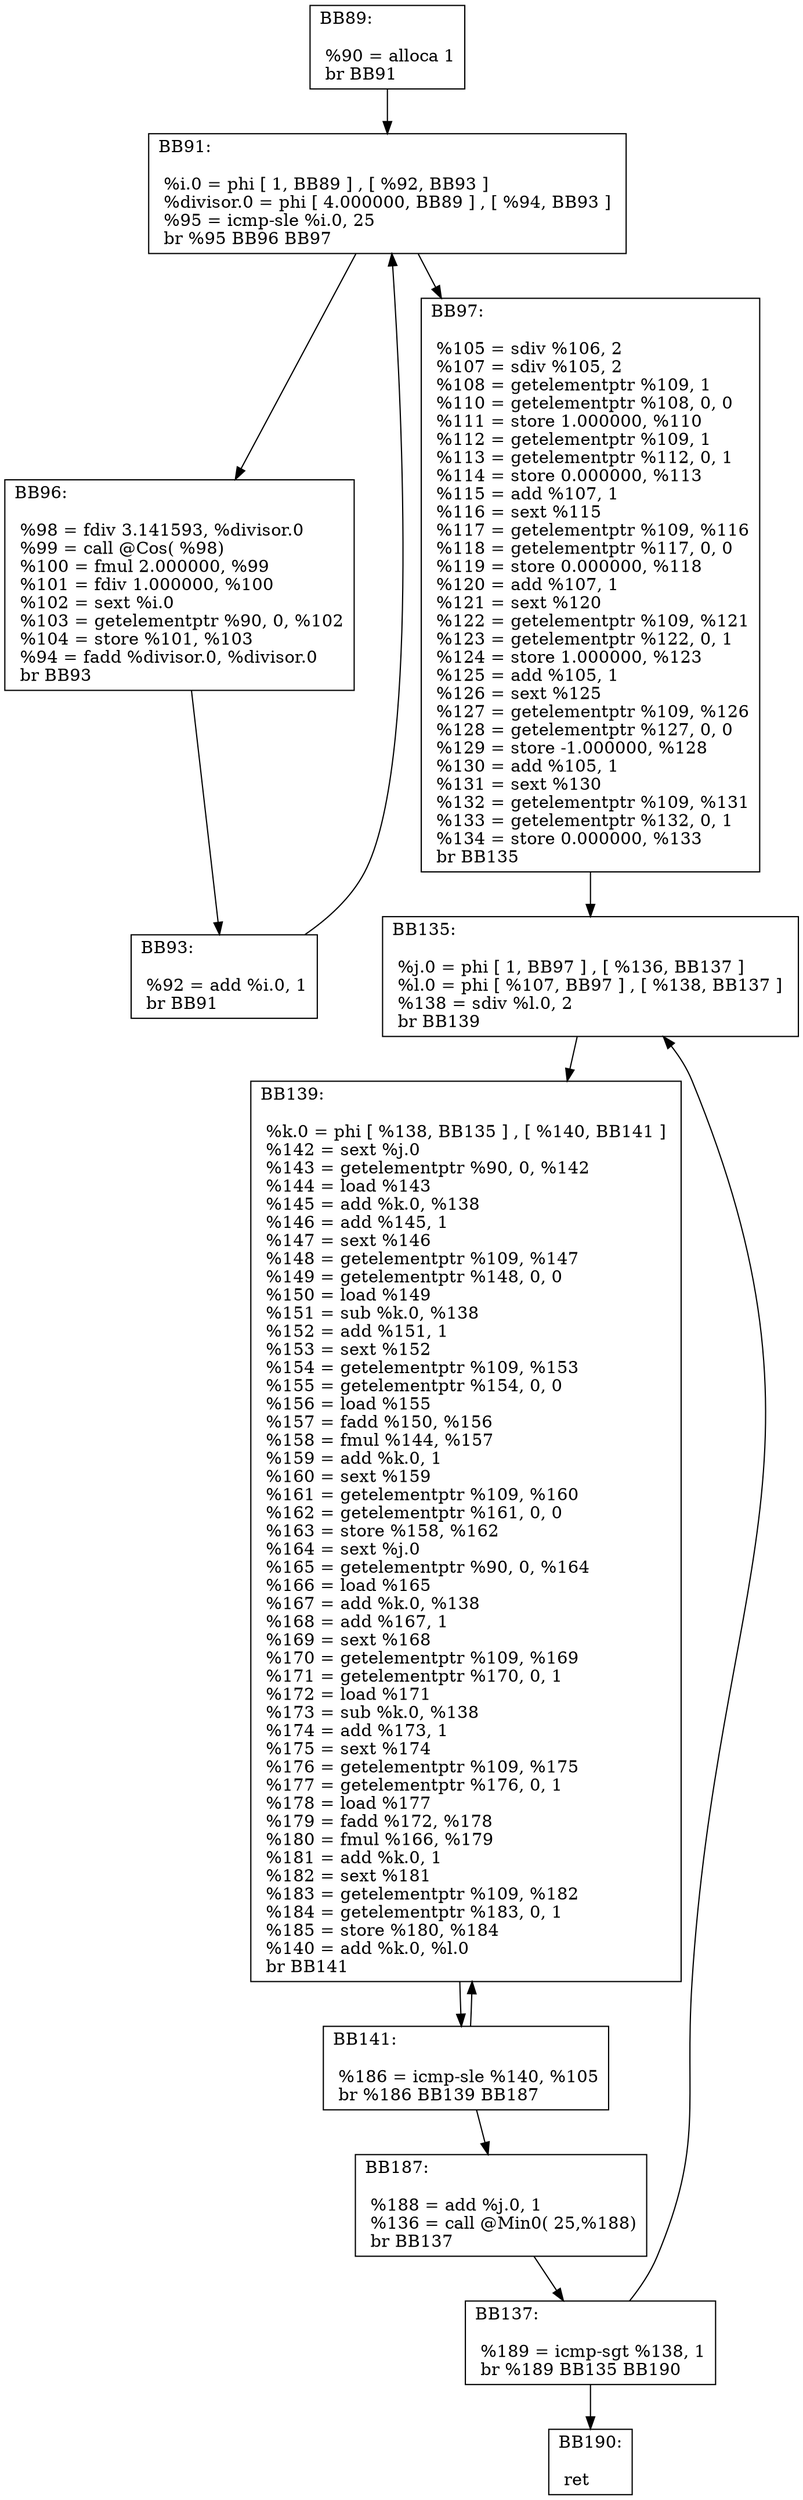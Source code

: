digraph "CFG for 'Exptab' function" {
BB89 [shape=record,
    label="{BB89:\l\l
             %90 = alloca 1\l
             br BB91\l
             }"];
BB89 -> BB91
BB91 [shape=record,
    label="{BB91:\l\l
             %i.0 = phi [ 1, BB89 ] , [ %92, BB93 ] \l
             %divisor.0 = phi [ 4.000000, BB89 ] , [ %94, BB93 ] \l
             %95 = icmp-sle %i.0, 25\l
             br %95 BB96 BB97\l
             }"];
BB91 -> BB96
BB91 -> BB97
BB96 [shape=record,
    label="{BB96:\l\l
             %98 = fdiv 3.141593, %divisor.0\l
             %99 = call @Cos( %98)\l
             %100 = fmul 2.000000, %99\l
             %101 = fdiv 1.000000, %100\l
             %102 = sext %i.0\l
             %103 = getelementptr %90, 0, %102\l
             %104 = store %101, %103\l
             %94 = fadd %divisor.0, %divisor.0\l
             br BB93\l
             }"];
BB96 -> BB93
BB93 [shape=record,
    label="{BB93:\l\l
             %92 = add %i.0, 1\l
             br BB91\l
             }"];
BB93 -> BB91
BB97 [shape=record,
    label="{BB97:\l\l
             %105 = sdiv %106, 2\l
             %107 = sdiv %105, 2\l
             %108 = getelementptr %109, 1\l
             %110 = getelementptr %108, 0, 0\l
             %111 = store 1.000000, %110\l
             %112 = getelementptr %109, 1\l
             %113 = getelementptr %112, 0, 1\l
             %114 = store 0.000000, %113\l
             %115 = add %107, 1\l
             %116 = sext %115\l
             %117 = getelementptr %109, %116\l
             %118 = getelementptr %117, 0, 0\l
             %119 = store 0.000000, %118\l
             %120 = add %107, 1\l
             %121 = sext %120\l
             %122 = getelementptr %109, %121\l
             %123 = getelementptr %122, 0, 1\l
             %124 = store 1.000000, %123\l
             %125 = add %105, 1\l
             %126 = sext %125\l
             %127 = getelementptr %109, %126\l
             %128 = getelementptr %127, 0, 0\l
             %129 = store -1.000000, %128\l
             %130 = add %105, 1\l
             %131 = sext %130\l
             %132 = getelementptr %109, %131\l
             %133 = getelementptr %132, 0, 1\l
             %134 = store 0.000000, %133\l
             br BB135\l
             }"];
BB97 -> BB135
BB135 [shape=record,
    label="{BB135:\l\l
             %j.0 = phi [ 1, BB97 ] , [ %136, BB137 ] \l
             %l.0 = phi [ %107, BB97 ] , [ %138, BB137 ] \l
             %138 = sdiv %l.0, 2\l
             br BB139\l
             }"];
BB135 -> BB139
BB139 [shape=record,
    label="{BB139:\l\l
             %k.0 = phi [ %138, BB135 ] , [ %140, BB141 ] \l
             %142 = sext %j.0\l
             %143 = getelementptr %90, 0, %142\l
             %144 = load %143\l
             %145 = add %k.0, %138\l
             %146 = add %145, 1\l
             %147 = sext %146\l
             %148 = getelementptr %109, %147\l
             %149 = getelementptr %148, 0, 0\l
             %150 = load %149\l
             %151 = sub %k.0, %138\l
             %152 = add %151, 1\l
             %153 = sext %152\l
             %154 = getelementptr %109, %153\l
             %155 = getelementptr %154, 0, 0\l
             %156 = load %155\l
             %157 = fadd %150, %156\l
             %158 = fmul %144, %157\l
             %159 = add %k.0, 1\l
             %160 = sext %159\l
             %161 = getelementptr %109, %160\l
             %162 = getelementptr %161, 0, 0\l
             %163 = store %158, %162\l
             %164 = sext %j.0\l
             %165 = getelementptr %90, 0, %164\l
             %166 = load %165\l
             %167 = add %k.0, %138\l
             %168 = add %167, 1\l
             %169 = sext %168\l
             %170 = getelementptr %109, %169\l
             %171 = getelementptr %170, 0, 1\l
             %172 = load %171\l
             %173 = sub %k.0, %138\l
             %174 = add %173, 1\l
             %175 = sext %174\l
             %176 = getelementptr %109, %175\l
             %177 = getelementptr %176, 0, 1\l
             %178 = load %177\l
             %179 = fadd %172, %178\l
             %180 = fmul %166, %179\l
             %181 = add %k.0, 1\l
             %182 = sext %181\l
             %183 = getelementptr %109, %182\l
             %184 = getelementptr %183, 0, 1\l
             %185 = store %180, %184\l
             %140 = add %k.0, %l.0\l
             br BB141\l
             }"];
BB139 -> BB141
BB141 [shape=record,
    label="{BB141:\l\l
             %186 = icmp-sle %140, %105\l
             br %186 BB139 BB187\l
             }"];
BB141 -> BB139
BB141 -> BB187
BB187 [shape=record,
    label="{BB187:\l\l
             %188 = add %j.0, 1\l
             %136 = call @Min0( 25,%188)\l
             br BB137\l
             }"];
BB187 -> BB137
BB137 [shape=record,
    label="{BB137:\l\l
             %189 = icmp-sgt %138, 1\l
             br %189 BB135 BB190\l
             }"];
BB137 -> BB135
BB137 -> BB190
BB190 [shape=record,
    label="{BB190:\l\l
             ret\l
             }"];
}